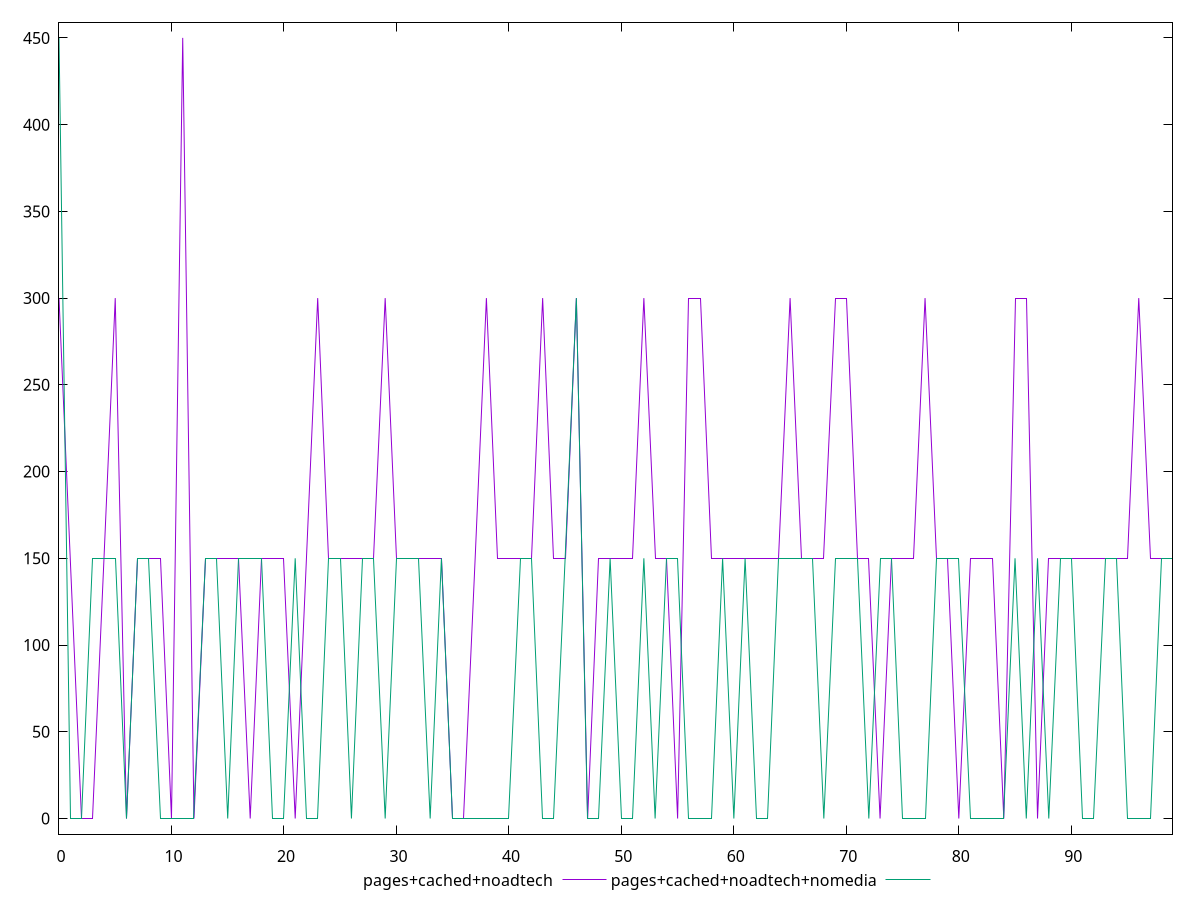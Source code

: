 reset

$pagesCachedNoadtech <<EOF
0 300
1 150
2 0
3 0
4 150
5 300
6 0
7 150
8 150
9 150
10 0
11 450
12 0
13 150
14 150
15 150
16 150
17 0
18 150
19 150
20 150
21 0
22 150
23 300
24 150
25 150
26 150
27 150
28 150
29 300
30 150
31 150
32 150
33 150
34 150
35 0
36 0
37 150
38 300
39 150
40 150
41 150
42 150
43 300
44 150
45 150
46 300
47 0
48 150
49 150
50 150
51 150
52 300
53 150
54 150
55 0
56 300
57 300
58 150
59 150
60 150
61 150
62 150
63 150
64 150
65 300
66 150
67 150
68 150
69 300
70 300
71 150
72 150
73 0
74 150
75 150
76 150
77 300
78 150
79 150
80 0
81 150
82 150
83 150
84 0
85 300
86 300
87 0
88 150
89 150
90 150
91 150
92 150
93 150
94 150
95 150
96 300
97 150
98 150
99 150
EOF

$pagesCachedNoadtechNomedia <<EOF
0 450
1 0
2 0
3 150
4 150
5 150
6 0
7 150
8 150
9 0
10 0
11 0
12 0
13 150
14 150
15 0
16 150
17 150
18 150
19 0
20 0
21 150
22 0
23 0
24 150
25 150
26 0
27 150
28 150
29 0
30 150
31 150
32 150
33 0
34 150
35 0
36 0
37 0
38 0
39 0
40 0
41 150
42 150
43 0
44 0
45 150
46 300
47 0
48 0
49 150
50 0
51 0
52 150
53 0
54 150
55 150
56 0
57 0
58 0
59 150
60 0
61 150
62 0
63 0
64 150
65 150
66 150
67 150
68 0
69 150
70 150
71 150
72 0
73 150
74 150
75 0
76 0
77 0
78 150
79 150
80 150
81 0
82 0
83 0
84 0
85 150
86 0
87 150
88 0
89 150
90 150
91 0
92 0
93 150
94 150
95 0
96 0
97 0
98 150
99 150
EOF

set key outside below
set xrange [0:99]
set yrange [-9:459]
set trange [-9:459]
set terminal svg size 640, 520 enhanced background rgb 'white'
set output "report_00019_2021-02-10T18-14-37.922Z//unused-css-rules/comparison/line/2_vs_3.svg"

plot $pagesCachedNoadtech title "pages+cached+noadtech" with line, \
     $pagesCachedNoadtechNomedia title "pages+cached+noadtech+nomedia" with line

reset
